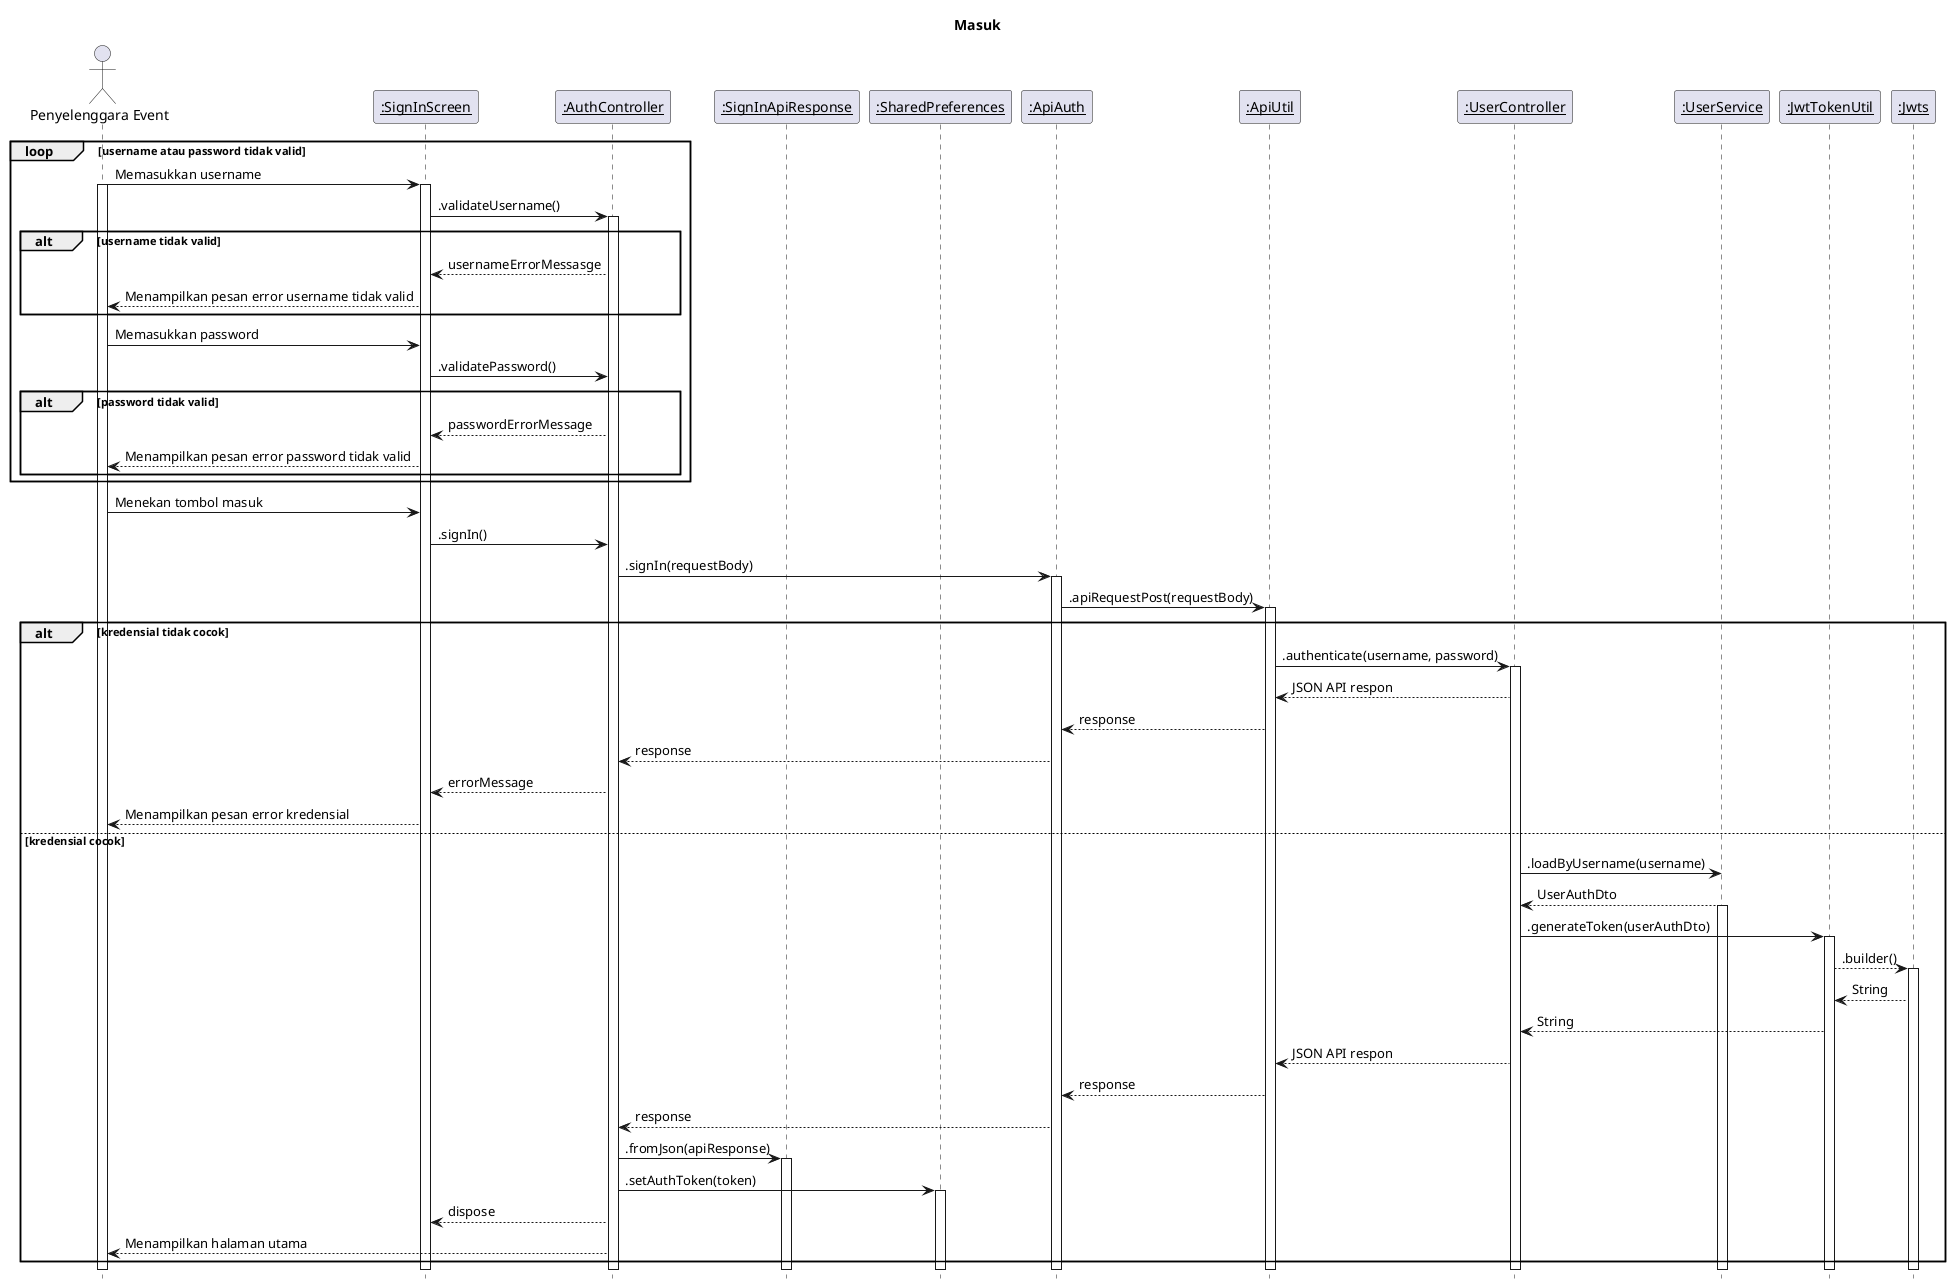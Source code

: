 @startuml "sequence_diagram_masuk"

    title "Masuk"
    hide footbox
    skinparam  shadowing false

    ' frontend component
    actor "Penyelenggara Event" as eo
    participant "__:SignInScreen__" as view1
    participant "__:AuthController__" as controller1
    participant "__:SignInApiResponse__" as model1
    participant "__:SharedPreferences__" as prefs
    participant "__:ApiAuth__" as util1
    participant "__:ApiUtil__" as util2
    ' backend component
    participant "__:UserController__" as controller2
    participant "__:UserService__" as service1
    participant "__:JwtTokenUtil__" as util3
    participant "__:Jwts__" as util4
 
    ' frontend flow
    loop username atau password tidak valid
        eo -> view1: Memasukkan username
        activate eo
        activate view1
        view1 -> controller1: .validateUsername()
        activate controller1
        alt username tidak valid
            controller1 --> view1: usernameErrorMessasge
            view1 --> eo: Menampilkan pesan error username tidak valid
        end
        eo -> view1: Memasukkan password
        view1 -> controller1: .validatePassword()
        alt password tidak valid
            controller1 --> view1: passwordErrorMessage
            view1 --> eo: Menampilkan pesan error password tidak valid
        end
    end 
    eo -> view1: Menekan tombol masuk
    view1 -> controller1: .signIn()
    controller1 -> util1: .signIn(requestBody)
    activate util1
    util1 -> util2: .apiRequestPost(requestBody)
    activate util2
    ' backend flow
    alt kredensial tidak cocok
        util2 -> controller2: .authenticate(username, password)
        activate controller2
        controller2 --> util2: JSON API respon
        util2 --> util1: response
        util1 --> controller1: response
        controller1 --> view1: errorMessage
        view1 --> eo: Menampilkan pesan error kredensial
    else kredensial cocok
        controller2 -> service1: .loadByUsername(username)
        service1 --> controller2: UserAuthDto
        activate service1
        controller2 -> util3: .generateToken(userAuthDto)
        activate util3
        util3 --> util4: .builder()
        activate util4
        util4 --> util3: String  
        util3 --> controller2: String
        controller2 --> util2: JSON API respon 
        util2 --> util1: response
        util1 --> controller1: response
        controller1 -> model1: .fromJson(apiResponse)
        activate model1
        controller1 -> prefs: .setAuthToken(token)
        activate prefs
        controller1 --> view1: dispose
        controller1 --> eo: Menampilkan halaman utama
    end

   

@enduml